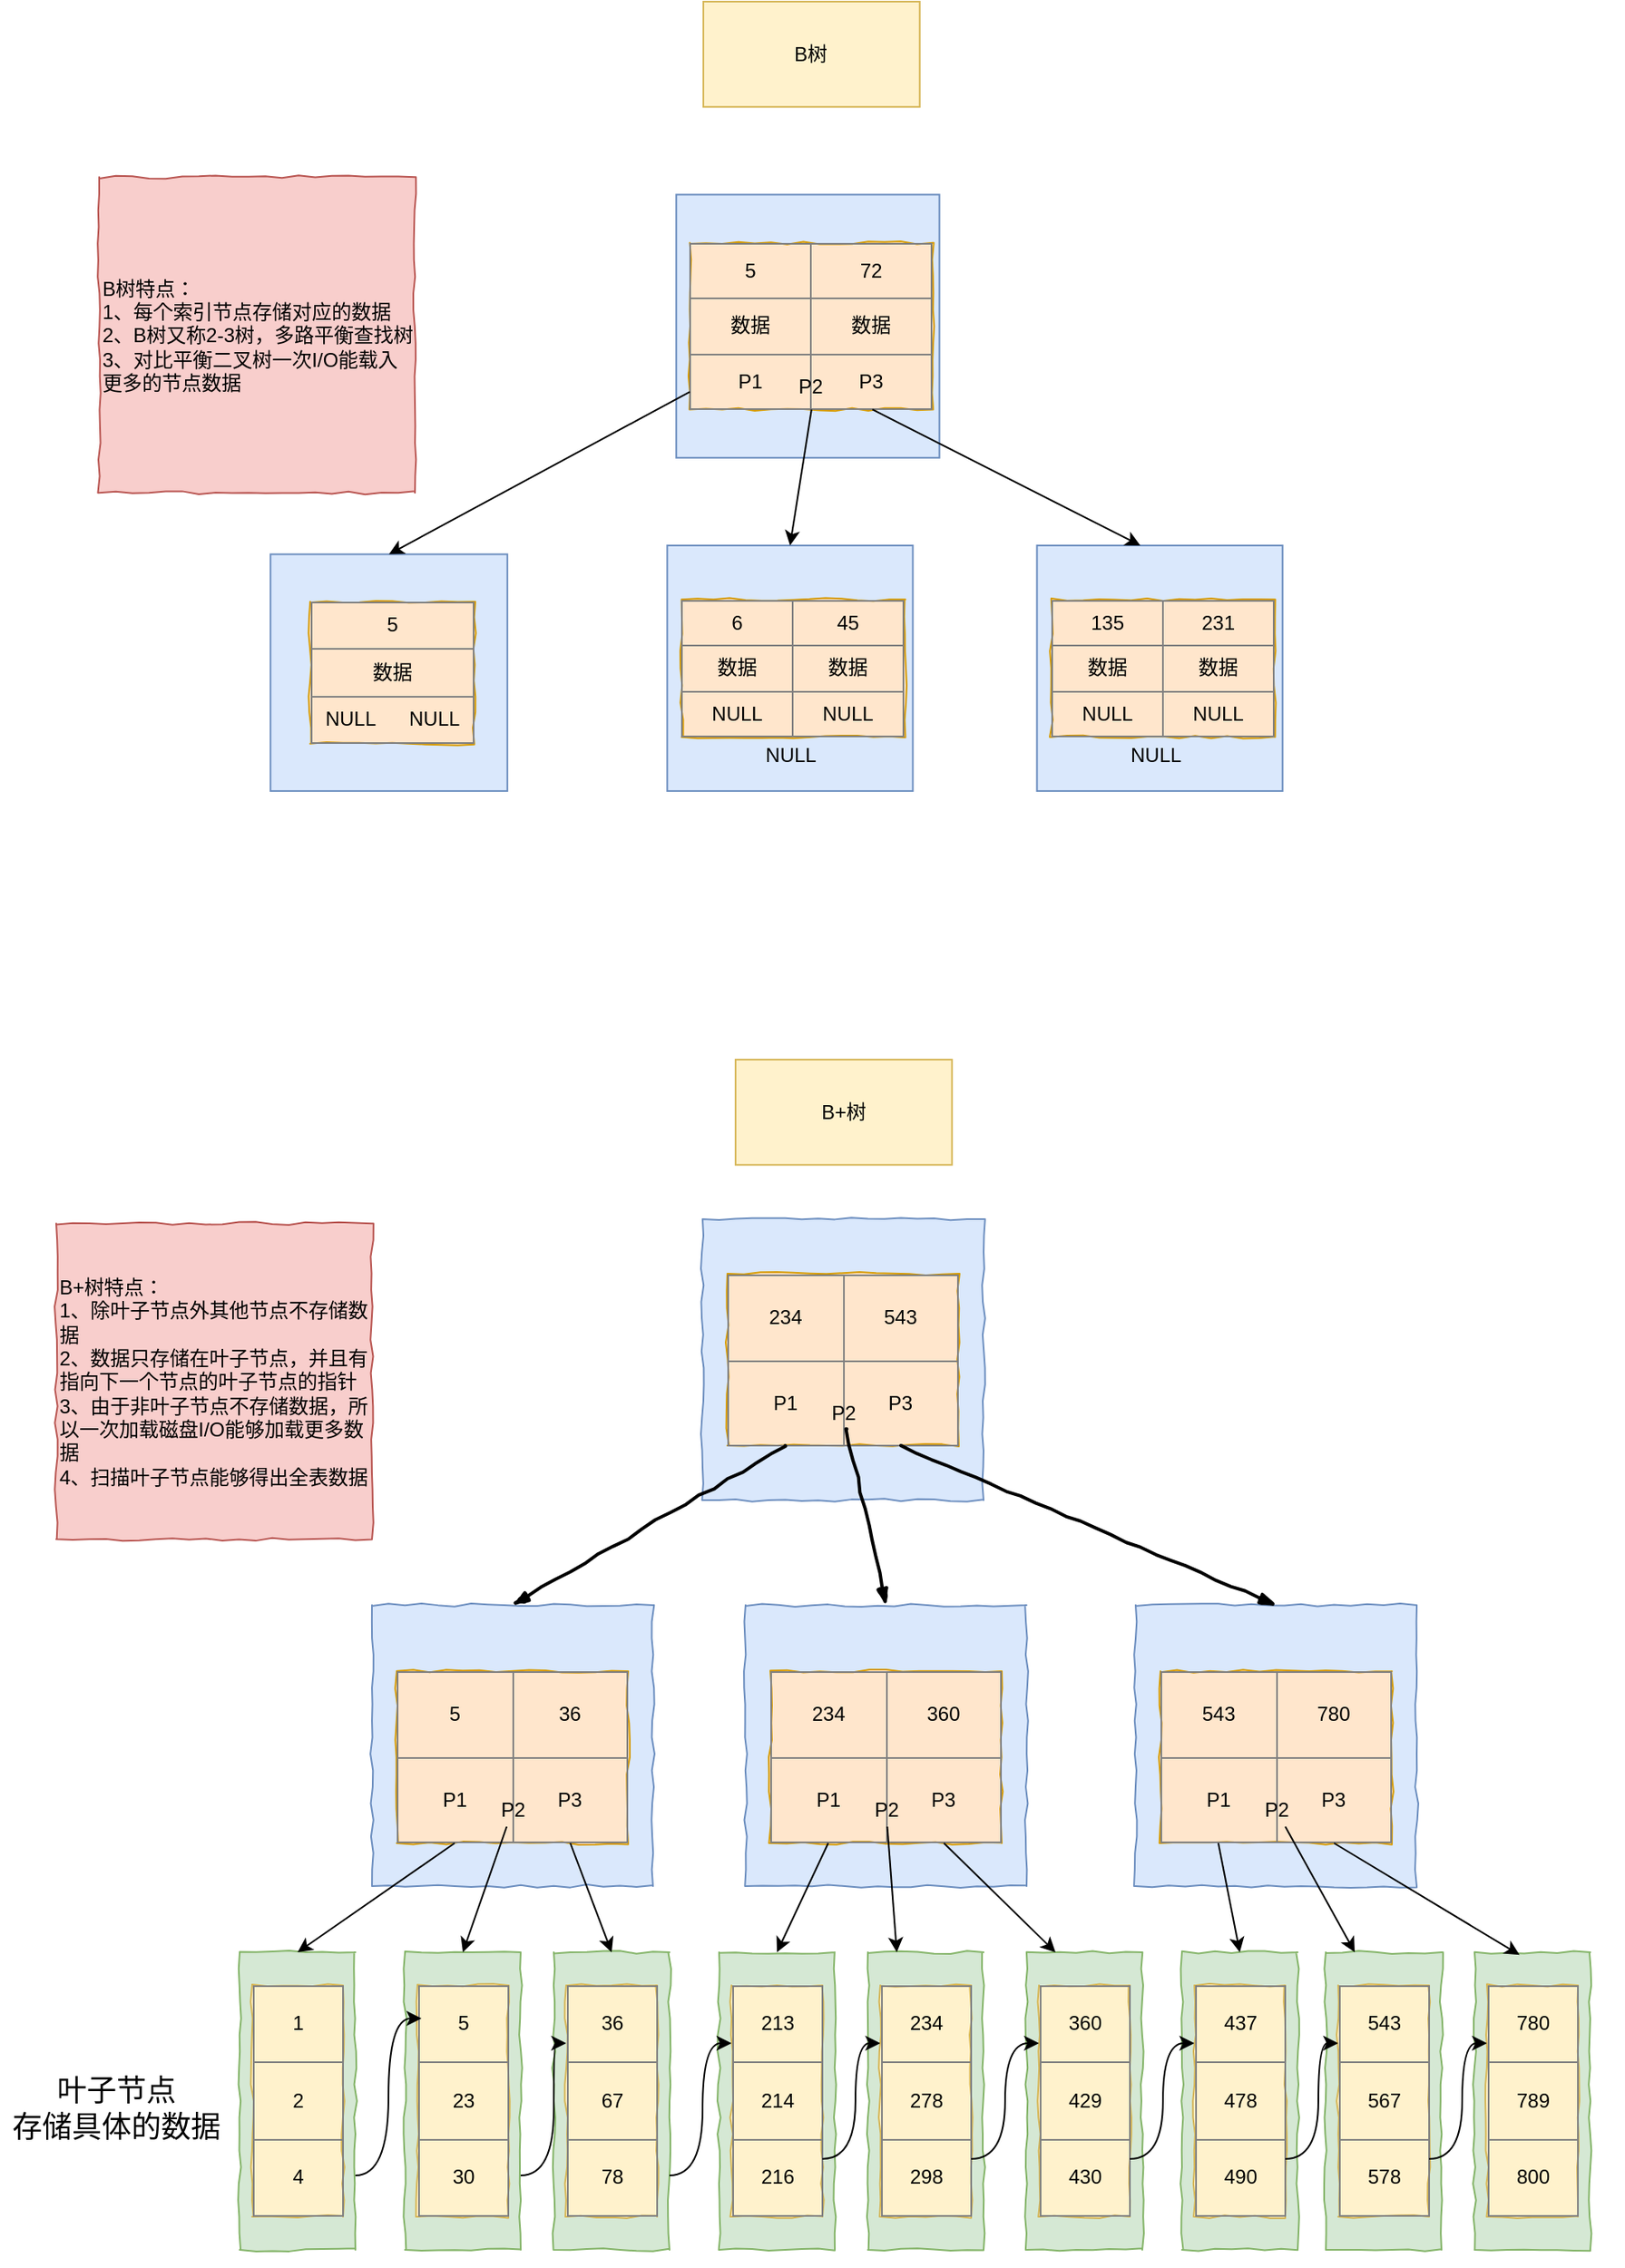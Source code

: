 <mxfile version="12.3.2" type="device" pages="1"><diagram id="wWaN0mXsIRtDIbFoFWHO" name="第 1 页"><mxGraphModel dx="2243" dy="1926" grid="1" gridSize="10" guides="1" tooltips="1" connect="1" arrows="1" fold="1" page="1" pageScale="1" pageWidth="1169" pageHeight="1654" math="0" shadow="0"><root><mxCell id="0"/><mxCell id="1" parent="0"/><mxCell id="Zz0EY7OXLewx5p2o5N40-89" value="" style="group" vertex="1" connectable="0" parent="1"><mxGeometry x="130" y="140" width="720" height="520" as="geometry"/></mxCell><mxCell id="Zz0EY7OXLewx5p2o5N40-66" value="" style="group" vertex="1" connectable="0" parent="Zz0EY7OXLewx5p2o5N40-89"><mxGeometry x="343.636" y="328.98" width="152.727" height="148.571" as="geometry"/></mxCell><mxCell id="Zz0EY7OXLewx5p2o5N40-67" value="" style="whiteSpace=wrap;html=1;aspect=fixed;fillColor=#dae8fc;strokeColor=#6c8ebf;" vertex="1" parent="Zz0EY7OXLewx5p2o5N40-66"><mxGeometry width="148.571" height="148.571" as="geometry"/></mxCell><mxCell id="Zz0EY7OXLewx5p2o5N40-68" value="&lt;table border=&quot;1&quot; width=&quot;100%&quot; style=&quot;width: 100% ; height: 100% ; border-collapse: collapse&quot;&gt;&lt;tbody&gt;&lt;tr&gt;&lt;td align=&quot;center&quot;&gt;6&lt;/td&gt;&lt;td align=&quot;center&quot;&gt;45&lt;/td&gt;&lt;/tr&gt;&lt;tr&gt;&lt;td align=&quot;center&quot;&gt;数据&lt;/td&gt;&lt;td align=&quot;center&quot;&gt;数据&lt;/td&gt;&lt;/tr&gt;&lt;tr&gt;&lt;td align=&quot;center&quot;&gt;NULL&lt;/td&gt;&lt;td align=&quot;center&quot;&gt;NULL&lt;/td&gt;&lt;/tr&gt;&lt;/tbody&gt;&lt;/table&gt;" style="text;html=1;strokeColor=#d79b00;fillColor=#ffe6cc;overflow=fill;comic=1;" vertex="1" parent="Zz0EY7OXLewx5p2o5N40-66"><mxGeometry x="8.655" y="32.686" width="135.418" height="83.2" as="geometry"/></mxCell><mxCell id="Zz0EY7OXLewx5p2o5N40-84" value="NULL" style="text;html=1;align=center;verticalAlign=middle;resizable=0;points=[];;autosize=1;" vertex="1" parent="Zz0EY7OXLewx5p2o5N40-66"><mxGeometry x="49.091" y="116.735" width="50" height="20" as="geometry"/></mxCell><mxCell id="Zz0EY7OXLewx5p2o5N40-3" value="B树" style="rounded=0;whiteSpace=wrap;html=1;fillColor=#fff2cc;strokeColor=#d6b656;" vertex="1" parent="Zz0EY7OXLewx5p2o5N40-89"><mxGeometry x="365.455" width="130.909" height="63.673" as="geometry"/></mxCell><mxCell id="Zz0EY7OXLewx5p2o5N40-62" value="" style="group" vertex="1" connectable="0" parent="Zz0EY7OXLewx5p2o5N40-89"><mxGeometry x="349.091" y="116.735" width="163.636" height="159.184" as="geometry"/></mxCell><mxCell id="Zz0EY7OXLewx5p2o5N40-56" value="" style="whiteSpace=wrap;html=1;aspect=fixed;fillColor=#dae8fc;strokeColor=#6c8ebf;" vertex="1" parent="Zz0EY7OXLewx5p2o5N40-62"><mxGeometry width="159.184" height="159.184" as="geometry"/></mxCell><mxCell id="Zz0EY7OXLewx5p2o5N40-61" value="&lt;table border=&quot;1&quot; width=&quot;100%&quot; style=&quot;width: 100% ; height: 100% ; border-collapse: collapse&quot;&gt;&lt;tbody&gt;&lt;tr&gt;&lt;td align=&quot;center&quot;&gt;5&lt;/td&gt;&lt;td align=&quot;center&quot;&gt;72&lt;/td&gt;&lt;/tr&gt;&lt;tr&gt;&lt;td align=&quot;center&quot;&gt;数据&lt;/td&gt;&lt;td align=&quot;center&quot;&gt;数据&lt;/td&gt;&lt;/tr&gt;&lt;tr&gt;&lt;td align=&quot;center&quot;&gt;P1&lt;/td&gt;&lt;td align=&quot;center&quot;&gt;P3&lt;/td&gt;&lt;/tr&gt;&lt;/tbody&gt;&lt;/table&gt;" style="text;html=1;strokeColor=#d79b00;fillColor=#ffe6cc;overflow=fill;comic=1;" vertex="1" parent="Zz0EY7OXLewx5p2o5N40-62"><mxGeometry x="8.182" y="29.184" width="147.273" height="100.816" as="geometry"/></mxCell><mxCell id="Zz0EY7OXLewx5p2o5N40-73" value="" style="group" vertex="1" connectable="0" parent="Zz0EY7OXLewx5p2o5N40-89"><mxGeometry x="87.273" y="328.98" width="196.364" height="191.02" as="geometry"/></mxCell><mxCell id="Zz0EY7OXLewx5p2o5N40-63" value="" style="group" vertex="1" connectable="0" parent="Zz0EY7OXLewx5p2o5N40-73"><mxGeometry width="196.364" height="191.02" as="geometry"/></mxCell><mxCell id="Zz0EY7OXLewx5p2o5N40-64" value="" style="whiteSpace=wrap;html=1;aspect=fixed;fillColor=#dae8fc;strokeColor=#6c8ebf;" vertex="1" parent="Zz0EY7OXLewx5p2o5N40-63"><mxGeometry x="16.364" y="5.306" width="143.265" height="143.265" as="geometry"/></mxCell><mxCell id="Zz0EY7OXLewx5p2o5N40-72" value="&lt;table border=&quot;1&quot; width=&quot;100%&quot; style=&quot;width: 100% ; height: 100% ; border-collapse: collapse&quot;&gt;&lt;tbody&gt;&lt;tr&gt;&lt;td align=&quot;center&quot;&gt;5&lt;/td&gt;&lt;/tr&gt;&lt;tr&gt;&lt;td align=&quot;center&quot;&gt;数据&lt;/td&gt;&lt;/tr&gt;&lt;tr&gt;&lt;td align=&quot;center&quot;&gt;NULL&amp;nbsp; &amp;nbsp; &amp;nbsp; NULL&lt;/td&gt;&lt;/tr&gt;&lt;/tbody&gt;&lt;/table&gt;" style="text;html=1;strokeColor=#d79b00;fillColor=#ffe6cc;overflow=fill;comic=1;" vertex="1" parent="Zz0EY7OXLewx5p2o5N40-63"><mxGeometry x="40.364" y="33.959" width="99.273" height="85.959" as="geometry"/></mxCell><mxCell id="Zz0EY7OXLewx5p2o5N40-76" value="" style="endArrow=classic;html=1;entryX=0.5;entryY=0;entryDx=0;entryDy=0;" edge="1" parent="Zz0EY7OXLewx5p2o5N40-89" source="Zz0EY7OXLewx5p2o5N40-61" target="Zz0EY7OXLewx5p2o5N40-64"><mxGeometry width="50" height="50" relative="1" as="geometry"><mxPoint x="365.455" y="424.49" as="sourcePoint"/><mxPoint x="420.0" y="371.429" as="targetPoint"/></mxGeometry></mxCell><mxCell id="Zz0EY7OXLewx5p2o5N40-79" value="" style="endArrow=classic;html=1;entryX=0.5;entryY=0;entryDx=0;entryDy=0;exitX=0.5;exitY=1;exitDx=0;exitDy=0;" edge="1" parent="Zz0EY7OXLewx5p2o5N40-89" source="Zz0EY7OXLewx5p2o5N40-61" target="Zz0EY7OXLewx5p2o5N40-67"><mxGeometry width="50" height="50" relative="1" as="geometry"><mxPoint x="87.273" y="827.755" as="sourcePoint"/><mxPoint x="141.818" y="774.694" as="targetPoint"/></mxGeometry></mxCell><mxCell id="Zz0EY7OXLewx5p2o5N40-80" value="" style="group" vertex="1" connectable="0" parent="Zz0EY7OXLewx5p2o5N40-89"><mxGeometry x="567.273" y="328.98" width="152.727" height="148.571" as="geometry"/></mxCell><mxCell id="Zz0EY7OXLewx5p2o5N40-81" value="" style="whiteSpace=wrap;html=1;aspect=fixed;fillColor=#dae8fc;strokeColor=#6c8ebf;" vertex="1" parent="Zz0EY7OXLewx5p2o5N40-80"><mxGeometry width="148.571" height="148.571" as="geometry"/></mxCell><mxCell id="Zz0EY7OXLewx5p2o5N40-82" value="&lt;table border=&quot;1&quot; width=&quot;100%&quot; style=&quot;width: 100% ; height: 100% ; border-collapse: collapse&quot;&gt;&lt;tbody&gt;&lt;tr&gt;&lt;td align=&quot;center&quot;&gt;135&lt;/td&gt;&lt;td align=&quot;center&quot;&gt;231&lt;/td&gt;&lt;/tr&gt;&lt;tr&gt;&lt;td align=&quot;center&quot;&gt;数据&lt;/td&gt;&lt;td align=&quot;center&quot;&gt;数据&lt;/td&gt;&lt;/tr&gt;&lt;tr&gt;&lt;td align=&quot;center&quot;&gt;NULL&lt;/td&gt;&lt;td align=&quot;center&quot;&gt;NULL&lt;/td&gt;&lt;/tr&gt;&lt;/tbody&gt;&lt;/table&gt;" style="text;html=1;strokeColor=#d79b00;fillColor=#ffe6cc;overflow=fill;comic=1;" vertex="1" parent="Zz0EY7OXLewx5p2o5N40-80"><mxGeometry x="8.655" y="32.686" width="135.418" height="83.2" as="geometry"/></mxCell><mxCell id="Zz0EY7OXLewx5p2o5N40-85" value="NULL" style="text;html=1;" vertex="1" parent="Zz0EY7OXLewx5p2o5N40-80"><mxGeometry x="54.545" y="113.02" width="65.455" height="31.837" as="geometry"/></mxCell><mxCell id="Zz0EY7OXLewx5p2o5N40-83" style="edgeStyle=none;rounded=0;orthogonalLoop=1;jettySize=auto;html=1;entryX=0.421;entryY=0;entryDx=0;entryDy=0;entryPerimeter=0;exitX=0.75;exitY=1;exitDx=0;exitDy=0;" edge="1" parent="Zz0EY7OXLewx5p2o5N40-89" source="Zz0EY7OXLewx5p2o5N40-61" target="Zz0EY7OXLewx5p2o5N40-81"><mxGeometry relative="1" as="geometry"><mxPoint x="480.0" y="244.082" as="sourcePoint"/></mxGeometry></mxCell><mxCell id="Zz0EY7OXLewx5p2o5N40-86" value="B树特点：&lt;br&gt;1、每个索引节点存储对应的数据&lt;br&gt;2、B树又称2-3树，多路平衡查找树&lt;br&gt;3、对比平衡二叉树一次I/O能载入更多的节点数据" style="whiteSpace=wrap;html=1;aspect=fixed;comic=1;fillColor=#f8cecc;strokeColor=#b85450;align=left;" vertex="1" parent="Zz0EY7OXLewx5p2o5N40-89"><mxGeometry y="106.122" width="191.02" height="191.02" as="geometry"/></mxCell><mxCell id="Zz0EY7OXLewx5p2o5N40-87" value="P2" style="text;html=1;align=center;verticalAlign=middle;resizable=0;points=[];;autosize=1;direction=north;" vertex="1" parent="Zz0EY7OXLewx5p2o5N40-89"><mxGeometry x="414.545" y="222.857" width="30" height="20" as="geometry"/></mxCell><mxCell id="Zz0EY7OXLewx5p2o5N40-182" value="" style="group" vertex="1" connectable="0" parent="1"><mxGeometry x="70" y="780" width="982" height="730" as="geometry"/></mxCell><mxCell id="Zz0EY7OXLewx5p2o5N40-71" value="&lt;table&gt;&lt;tbody&gt;&lt;tr&gt;&lt;td&gt;&lt;br&gt;&lt;/td&gt;&lt;td&gt;&lt;br&gt;&lt;/td&gt;&lt;td&gt;&lt;br&gt;&lt;/td&gt;&lt;td&gt;&lt;br&gt;&lt;/td&gt;&lt;/tr&gt;&lt;tr&gt;&lt;td&gt;&lt;br&gt;&lt;/td&gt;&lt;td&gt;&lt;br&gt;&lt;/td&gt;&lt;td&gt;&lt;br&gt;&lt;/td&gt;&lt;td&gt;&lt;br&gt;&lt;/td&gt;&lt;/tr&gt;&lt;tr&gt;&lt;td&gt;&lt;br&gt;&lt;/td&gt;&lt;td&gt;&lt;br&gt;&lt;/td&gt;&lt;td&gt;&lt;br&gt;&lt;/td&gt;&lt;td&gt;&lt;br&gt;&lt;/td&gt;&lt;/tr&gt;&lt;tr&gt;&lt;td&gt;&lt;br&gt;&lt;/td&gt;&lt;td&gt;&lt;br&gt;&lt;/td&gt;&lt;td&gt;&lt;br&gt;&lt;/td&gt;&lt;td&gt;&lt;br&gt;&lt;/td&gt;&lt;/tr&gt;&lt;tr&gt;&lt;td&gt;&lt;br&gt;&lt;/td&gt;&lt;td&gt;&lt;br&gt;&lt;/td&gt;&lt;td&gt;&lt;br&gt;&lt;/td&gt;&lt;td&gt;&lt;br&gt;&lt;/td&gt;&lt;/tr&gt;&lt;/tbody&gt;&lt;/table&gt;" style="text;html=1;align=center;verticalAlign=middle;resizable=0;points=[];;autosize=1;" vertex="1" parent="Zz0EY7OXLewx5p2o5N40-182"><mxGeometry x="742" y="234" width="30" height="100" as="geometry"/></mxCell><mxCell id="Zz0EY7OXLewx5p2o5N40-90" value="B+树" style="rounded=0;whiteSpace=wrap;html=1;fillColor=#fff2cc;strokeColor=#d6b656;" vertex="1" parent="Zz0EY7OXLewx5p2o5N40-182"><mxGeometry x="444.955" width="130.909" height="63.673" as="geometry"/></mxCell><mxCell id="Zz0EY7OXLewx5p2o5N40-99" value="" style="group" vertex="1" connectable="0" parent="Zz0EY7OXLewx5p2o5N40-182"><mxGeometry x="425" y="96.5" width="170" height="170" as="geometry"/></mxCell><mxCell id="Zz0EY7OXLewx5p2o5N40-91" value="" style="whiteSpace=wrap;html=1;aspect=fixed;comic=1;fillColor=#dae8fc;strokeColor=#6c8ebf;" vertex="1" parent="Zz0EY7OXLewx5p2o5N40-99"><mxGeometry width="170" height="170" as="geometry"/></mxCell><mxCell id="Zz0EY7OXLewx5p2o5N40-94" value="" style="group" vertex="1" connectable="0" parent="Zz0EY7OXLewx5p2o5N40-99"><mxGeometry x="15" y="33" width="140" height="104" as="geometry"/></mxCell><mxCell id="Zz0EY7OXLewx5p2o5N40-92" value="&lt;table border=&quot;1&quot; width=&quot;100%&quot; style=&quot;width: 100% ; height: 100% ; border-collapse: collapse&quot;&gt;&lt;tbody&gt;&lt;tr&gt;&lt;td align=&quot;center&quot;&gt;234&lt;/td&gt;&lt;td align=&quot;center&quot;&gt;543&lt;/td&gt;&lt;/tr&gt;&lt;tr&gt;&lt;td align=&quot;center&quot;&gt;P1&lt;/td&gt;&lt;td align=&quot;center&quot;&gt;P3&lt;/td&gt;&lt;/tr&gt;&lt;/tbody&gt;&lt;/table&gt;" style="text;html=1;strokeColor=#d79b00;fillColor=#ffe6cc;overflow=fill;comic=1;" vertex="1" parent="Zz0EY7OXLewx5p2o5N40-94"><mxGeometry width="140" height="104" as="geometry"/></mxCell><mxCell id="Zz0EY7OXLewx5p2o5N40-93" value="P2" style="text;html=1;align=center;verticalAlign=middle;resizable=0;points=[];;autosize=1;" vertex="1" parent="Zz0EY7OXLewx5p2o5N40-94"><mxGeometry x="55" y="74" width="30" height="20" as="geometry"/></mxCell><mxCell id="Zz0EY7OXLewx5p2o5N40-100" value="" style="group" vertex="1" connectable="0" parent="Zz0EY7OXLewx5p2o5N40-182"><mxGeometry x="225" y="330" width="170" height="170" as="geometry"/></mxCell><mxCell id="Zz0EY7OXLewx5p2o5N40-95" value="" style="whiteSpace=wrap;html=1;aspect=fixed;comic=1;fillColor=#dae8fc;strokeColor=#6c8ebf;" vertex="1" parent="Zz0EY7OXLewx5p2o5N40-100"><mxGeometry width="170" height="170" as="geometry"/></mxCell><mxCell id="Zz0EY7OXLewx5p2o5N40-96" value="" style="group" vertex="1" connectable="0" parent="Zz0EY7OXLewx5p2o5N40-100"><mxGeometry x="15" y="40" width="140" height="104" as="geometry"/></mxCell><mxCell id="Zz0EY7OXLewx5p2o5N40-97" value="&lt;table border=&quot;1&quot; width=&quot;100%&quot; style=&quot;width: 100% ; height: 100% ; border-collapse: collapse&quot;&gt;&lt;tbody&gt;&lt;tr&gt;&lt;td align=&quot;center&quot;&gt;5&lt;/td&gt;&lt;td align=&quot;center&quot;&gt;36&lt;/td&gt;&lt;/tr&gt;&lt;tr&gt;&lt;td align=&quot;center&quot;&gt;P1&lt;/td&gt;&lt;td align=&quot;center&quot;&gt;P3&lt;/td&gt;&lt;/tr&gt;&lt;/tbody&gt;&lt;/table&gt;" style="text;html=1;strokeColor=#d79b00;fillColor=#ffe6cc;overflow=fill;comic=1;" vertex="1" parent="Zz0EY7OXLewx5p2o5N40-96"><mxGeometry width="140" height="104" as="geometry"/></mxCell><mxCell id="Zz0EY7OXLewx5p2o5N40-98" value="P2" style="text;html=1;align=center;verticalAlign=middle;resizable=0;points=[];;autosize=1;" vertex="1" parent="Zz0EY7OXLewx5p2o5N40-96"><mxGeometry x="55" y="74" width="30" height="20" as="geometry"/></mxCell><mxCell id="Zz0EY7OXLewx5p2o5N40-101" value="" style="rounded=0;comic=1;strokeWidth=2;endArrow=blockThin;html=1;fontFamily=Comic Sans MS;fontStyle=1;exitX=0.25;exitY=1;exitDx=0;exitDy=0;entryX=0.5;entryY=0;entryDx=0;entryDy=0;" edge="1" parent="Zz0EY7OXLewx5p2o5N40-182" source="Zz0EY7OXLewx5p2o5N40-92" target="Zz0EY7OXLewx5p2o5N40-95"><mxGeometry width="50" height="50" relative="1" as="geometry"><mxPoint x="475" y="370" as="sourcePoint"/><mxPoint x="525" y="320" as="targetPoint"/></mxGeometry></mxCell><mxCell id="Zz0EY7OXLewx5p2o5N40-103" value="" style="group" vertex="1" connectable="0" parent="Zz0EY7OXLewx5p2o5N40-182"><mxGeometry x="451" y="330" width="170" height="170" as="geometry"/></mxCell><mxCell id="Zz0EY7OXLewx5p2o5N40-104" value="" style="whiteSpace=wrap;html=1;aspect=fixed;comic=1;fillColor=#dae8fc;strokeColor=#6c8ebf;" vertex="1" parent="Zz0EY7OXLewx5p2o5N40-103"><mxGeometry width="170" height="170" as="geometry"/></mxCell><mxCell id="Zz0EY7OXLewx5p2o5N40-105" value="" style="group" vertex="1" connectable="0" parent="Zz0EY7OXLewx5p2o5N40-103"><mxGeometry x="15" y="40" width="140" height="104" as="geometry"/></mxCell><mxCell id="Zz0EY7OXLewx5p2o5N40-106" value="&lt;table border=&quot;1&quot; width=&quot;100%&quot; style=&quot;width: 100% ; height: 100% ; border-collapse: collapse&quot;&gt;&lt;tbody&gt;&lt;tr&gt;&lt;td align=&quot;center&quot;&gt;234&lt;/td&gt;&lt;td align=&quot;center&quot;&gt;360&lt;/td&gt;&lt;/tr&gt;&lt;tr&gt;&lt;td align=&quot;center&quot;&gt;P1&lt;/td&gt;&lt;td align=&quot;center&quot;&gt;P3&lt;/td&gt;&lt;/tr&gt;&lt;/tbody&gt;&lt;/table&gt;" style="text;html=1;strokeColor=#d79b00;fillColor=#ffe6cc;overflow=fill;comic=1;" vertex="1" parent="Zz0EY7OXLewx5p2o5N40-105"><mxGeometry width="140" height="104" as="geometry"/></mxCell><mxCell id="Zz0EY7OXLewx5p2o5N40-107" value="P2" style="text;html=1;align=center;verticalAlign=middle;resizable=0;points=[];;autosize=1;" vertex="1" parent="Zz0EY7OXLewx5p2o5N40-105"><mxGeometry x="55" y="74" width="30" height="20" as="geometry"/></mxCell><mxCell id="Zz0EY7OXLewx5p2o5N40-108" value="" style="group" vertex="1" connectable="0" parent="Zz0EY7OXLewx5p2o5N40-182"><mxGeometry x="687" y="330" width="170" height="170" as="geometry"/></mxCell><mxCell id="Zz0EY7OXLewx5p2o5N40-109" value="" style="whiteSpace=wrap;html=1;aspect=fixed;comic=1;fillColor=#dae8fc;strokeColor=#6c8ebf;" vertex="1" parent="Zz0EY7OXLewx5p2o5N40-108"><mxGeometry width="170" height="170" as="geometry"/></mxCell><mxCell id="Zz0EY7OXLewx5p2o5N40-110" value="" style="group" vertex="1" connectable="0" parent="Zz0EY7OXLewx5p2o5N40-108"><mxGeometry x="15" y="40" width="140" height="104" as="geometry"/></mxCell><mxCell id="Zz0EY7OXLewx5p2o5N40-111" value="&lt;table border=&quot;1&quot; width=&quot;100%&quot; style=&quot;width: 100% ; height: 100% ; border-collapse: collapse&quot;&gt;&lt;tbody&gt;&lt;tr&gt;&lt;td align=&quot;center&quot;&gt;543&lt;/td&gt;&lt;td align=&quot;center&quot;&gt;780&lt;/td&gt;&lt;/tr&gt;&lt;tr&gt;&lt;td align=&quot;center&quot;&gt;P1&lt;/td&gt;&lt;td align=&quot;center&quot;&gt;P3&lt;/td&gt;&lt;/tr&gt;&lt;/tbody&gt;&lt;/table&gt;" style="text;html=1;strokeColor=#d79b00;fillColor=#ffe6cc;overflow=fill;comic=1;" vertex="1" parent="Zz0EY7OXLewx5p2o5N40-110"><mxGeometry width="140" height="104" as="geometry"/></mxCell><mxCell id="Zz0EY7OXLewx5p2o5N40-112" value="P2" style="text;html=1;align=center;verticalAlign=middle;resizable=0;points=[];;autosize=1;" vertex="1" parent="Zz0EY7OXLewx5p2o5N40-110"><mxGeometry x="55" y="74" width="30" height="20" as="geometry"/></mxCell><mxCell id="Zz0EY7OXLewx5p2o5N40-113" value="" style="rounded=0;comic=1;strokeWidth=2;endArrow=blockThin;html=1;fontFamily=Comic Sans MS;fontStyle=1;entryX=0.5;entryY=0;entryDx=0;entryDy=0;" edge="1" parent="Zz0EY7OXLewx5p2o5N40-182" source="Zz0EY7OXLewx5p2o5N40-93" target="Zz0EY7OXLewx5p2o5N40-104"><mxGeometry width="50" height="50" relative="1" as="geometry"><mxPoint x="85" y="570" as="sourcePoint"/><mxPoint x="135" y="520" as="targetPoint"/></mxGeometry></mxCell><mxCell id="Zz0EY7OXLewx5p2o5N40-114" value="" style="rounded=0;comic=1;strokeWidth=2;endArrow=blockThin;html=1;fontFamily=Comic Sans MS;fontStyle=1;entryX=0.5;entryY=0;entryDx=0;entryDy=0;exitX=0.75;exitY=1;exitDx=0;exitDy=0;" edge="1" parent="Zz0EY7OXLewx5p2o5N40-182" source="Zz0EY7OXLewx5p2o5N40-92" target="Zz0EY7OXLewx5p2o5N40-109"><mxGeometry width="50" height="50" relative="1" as="geometry"><mxPoint x="85" y="650" as="sourcePoint"/><mxPoint x="135" y="600" as="targetPoint"/></mxGeometry></mxCell><mxCell id="Zz0EY7OXLewx5p2o5N40-118" value="" style="group" vertex="1" connectable="0" parent="Zz0EY7OXLewx5p2o5N40-182"><mxGeometry x="145" y="540" width="90" height="190" as="geometry"/></mxCell><mxCell id="Zz0EY7OXLewx5p2o5N40-115" value="" style="rounded=0;whiteSpace=wrap;html=1;comic=1;direction=south;fillColor=#d5e8d4;strokeColor=#82b366;" vertex="1" parent="Zz0EY7OXLewx5p2o5N40-118"><mxGeometry width="70" height="180" as="geometry"/></mxCell><mxCell id="Zz0EY7OXLewx5p2o5N40-117" value="&lt;table border=&quot;1&quot; width=&quot;100%&quot; style=&quot;width: 100% ; height: 100% ; border-collapse: collapse&quot;&gt;&lt;tbody&gt;&lt;tr&gt;&lt;td align=&quot;center&quot;&gt;1&lt;/td&gt;&lt;/tr&gt;&lt;tr&gt;&lt;td align=&quot;center&quot;&gt;2&lt;/td&gt;&lt;/tr&gt;&lt;tr&gt;&lt;td align=&quot;center&quot;&gt;4&lt;/td&gt;&lt;/tr&gt;&lt;/tbody&gt;&lt;/table&gt;" style="text;html=1;strokeColor=#d6b656;fillColor=#fff2cc;overflow=fill;comic=1;" vertex="1" parent="Zz0EY7OXLewx5p2o5N40-118"><mxGeometry x="7.5" y="20" width="55" height="140" as="geometry"/></mxCell><mxCell id="Zz0EY7OXLewx5p2o5N40-133" value="" style="group" vertex="1" connectable="0" parent="Zz0EY7OXLewx5p2o5N40-182"><mxGeometry x="245" y="540" width="90" height="190" as="geometry"/></mxCell><mxCell id="Zz0EY7OXLewx5p2o5N40-134" value="" style="rounded=0;whiteSpace=wrap;html=1;comic=1;direction=south;fillColor=#d5e8d4;strokeColor=#82b366;" vertex="1" parent="Zz0EY7OXLewx5p2o5N40-133"><mxGeometry width="70" height="180" as="geometry"/></mxCell><mxCell id="Zz0EY7OXLewx5p2o5N40-135" value="&lt;table border=&quot;1&quot; width=&quot;100%&quot; style=&quot;width: 100% ; height: 100% ; border-collapse: collapse&quot;&gt;&lt;tbody&gt;&lt;tr&gt;&lt;td align=&quot;center&quot;&gt;5&lt;/td&gt;&lt;/tr&gt;&lt;tr&gt;&lt;td align=&quot;center&quot;&gt;23&lt;/td&gt;&lt;/tr&gt;&lt;tr&gt;&lt;td align=&quot;center&quot;&gt;30&lt;/td&gt;&lt;/tr&gt;&lt;/tbody&gt;&lt;/table&gt;" style="text;html=1;strokeColor=#d6b656;fillColor=#fff2cc;overflow=fill;comic=1;" vertex="1" parent="Zz0EY7OXLewx5p2o5N40-133"><mxGeometry x="7.5" y="20" width="55" height="140" as="geometry"/></mxCell><mxCell id="Zz0EY7OXLewx5p2o5N40-136" value="" style="group" vertex="1" connectable="0" parent="Zz0EY7OXLewx5p2o5N40-182"><mxGeometry x="335" y="540" width="90" height="190" as="geometry"/></mxCell><mxCell id="Zz0EY7OXLewx5p2o5N40-137" value="" style="rounded=0;whiteSpace=wrap;html=1;comic=1;direction=south;fillColor=#d5e8d4;strokeColor=#82b366;" vertex="1" parent="Zz0EY7OXLewx5p2o5N40-136"><mxGeometry width="70" height="180" as="geometry"/></mxCell><mxCell id="Zz0EY7OXLewx5p2o5N40-138" value="&lt;table border=&quot;1&quot; width=&quot;100%&quot; style=&quot;width: 100% ; height: 100% ; border-collapse: collapse&quot;&gt;&lt;tbody&gt;&lt;tr&gt;&lt;td align=&quot;center&quot;&gt;36&lt;/td&gt;&lt;/tr&gt;&lt;tr&gt;&lt;td align=&quot;center&quot;&gt;67&lt;/td&gt;&lt;/tr&gt;&lt;tr&gt;&lt;td align=&quot;center&quot;&gt;78&lt;/td&gt;&lt;/tr&gt;&lt;/tbody&gt;&lt;/table&gt;" style="text;html=1;strokeColor=#d6b656;fillColor=#fff2cc;overflow=fill;comic=1;" vertex="1" parent="Zz0EY7OXLewx5p2o5N40-136"><mxGeometry x="7.5" y="20" width="55" height="140" as="geometry"/></mxCell><mxCell id="Zz0EY7OXLewx5p2o5N40-139" value="" style="group" vertex="1" connectable="0" parent="Zz0EY7OXLewx5p2o5N40-182"><mxGeometry x="435" y="540" width="90" height="190" as="geometry"/></mxCell><mxCell id="Zz0EY7OXLewx5p2o5N40-140" value="" style="rounded=0;whiteSpace=wrap;html=1;comic=1;direction=south;fillColor=#d5e8d4;strokeColor=#82b366;" vertex="1" parent="Zz0EY7OXLewx5p2o5N40-139"><mxGeometry width="70" height="180" as="geometry"/></mxCell><mxCell id="Zz0EY7OXLewx5p2o5N40-141" value="&lt;table border=&quot;1&quot; width=&quot;100%&quot; style=&quot;width: 100% ; height: 100% ; border-collapse: collapse&quot;&gt;&lt;tbody&gt;&lt;tr&gt;&lt;td align=&quot;center&quot;&gt;213&lt;/td&gt;&lt;/tr&gt;&lt;tr&gt;&lt;td align=&quot;center&quot;&gt;214&lt;/td&gt;&lt;/tr&gt;&lt;tr&gt;&lt;td align=&quot;center&quot;&gt;216&lt;/td&gt;&lt;/tr&gt;&lt;/tbody&gt;&lt;/table&gt;" style="text;html=1;strokeColor=#d6b656;fillColor=#fff2cc;overflow=fill;comic=1;" vertex="1" parent="Zz0EY7OXLewx5p2o5N40-139"><mxGeometry x="7.5" y="20" width="55" height="140" as="geometry"/></mxCell><mxCell id="Zz0EY7OXLewx5p2o5N40-142" value="" style="group" vertex="1" connectable="0" parent="Zz0EY7OXLewx5p2o5N40-182"><mxGeometry x="525" y="540" width="90" height="190" as="geometry"/></mxCell><mxCell id="Zz0EY7OXLewx5p2o5N40-143" value="" style="rounded=0;whiteSpace=wrap;html=1;comic=1;direction=south;fillColor=#d5e8d4;strokeColor=#82b366;" vertex="1" parent="Zz0EY7OXLewx5p2o5N40-142"><mxGeometry width="70" height="180" as="geometry"/></mxCell><mxCell id="Zz0EY7OXLewx5p2o5N40-144" value="&lt;table border=&quot;1&quot; width=&quot;100%&quot; style=&quot;width: 100% ; height: 100% ; border-collapse: collapse&quot;&gt;&lt;tbody&gt;&lt;tr&gt;&lt;td align=&quot;center&quot;&gt;234&lt;/td&gt;&lt;/tr&gt;&lt;tr&gt;&lt;td align=&quot;center&quot;&gt;278&lt;/td&gt;&lt;/tr&gt;&lt;tr&gt;&lt;td align=&quot;center&quot;&gt;298&lt;/td&gt;&lt;/tr&gt;&lt;/tbody&gt;&lt;/table&gt;" style="text;html=1;strokeColor=#d6b656;fillColor=#fff2cc;overflow=fill;comic=1;" vertex="1" parent="Zz0EY7OXLewx5p2o5N40-142"><mxGeometry x="7.5" y="20" width="55" height="140" as="geometry"/></mxCell><mxCell id="Zz0EY7OXLewx5p2o5N40-145" value="" style="group" vertex="1" connectable="0" parent="Zz0EY7OXLewx5p2o5N40-182"><mxGeometry x="621" y="540" width="90" height="190" as="geometry"/></mxCell><mxCell id="Zz0EY7OXLewx5p2o5N40-146" value="" style="rounded=0;whiteSpace=wrap;html=1;comic=1;direction=south;fillColor=#d5e8d4;strokeColor=#82b366;" vertex="1" parent="Zz0EY7OXLewx5p2o5N40-145"><mxGeometry width="70" height="180" as="geometry"/></mxCell><mxCell id="Zz0EY7OXLewx5p2o5N40-147" value="&lt;table border=&quot;1&quot; width=&quot;100%&quot; style=&quot;width: 100% ; height: 100% ; border-collapse: collapse&quot;&gt;&lt;tbody&gt;&lt;tr&gt;&lt;td align=&quot;center&quot;&gt;360&lt;/td&gt;&lt;/tr&gt;&lt;tr&gt;&lt;td align=&quot;center&quot;&gt;429&lt;/td&gt;&lt;/tr&gt;&lt;tr&gt;&lt;td align=&quot;center&quot;&gt;430&lt;/td&gt;&lt;/tr&gt;&lt;/tbody&gt;&lt;/table&gt;" style="text;html=1;strokeColor=#d6b656;fillColor=#fff2cc;overflow=fill;comic=1;" vertex="1" parent="Zz0EY7OXLewx5p2o5N40-145"><mxGeometry x="7.5" y="20" width="55" height="140" as="geometry"/></mxCell><mxCell id="Zz0EY7OXLewx5p2o5N40-152" value="" style="group" vertex="1" connectable="0" parent="Zz0EY7OXLewx5p2o5N40-182"><mxGeometry x="715" y="540" width="90" height="190" as="geometry"/></mxCell><mxCell id="Zz0EY7OXLewx5p2o5N40-153" value="" style="rounded=0;whiteSpace=wrap;html=1;comic=1;direction=south;fillColor=#d5e8d4;strokeColor=#82b366;" vertex="1" parent="Zz0EY7OXLewx5p2o5N40-152"><mxGeometry width="70" height="180" as="geometry"/></mxCell><mxCell id="Zz0EY7OXLewx5p2o5N40-154" value="&lt;table border=&quot;1&quot; width=&quot;100%&quot; style=&quot;width: 100% ; height: 100% ; border-collapse: collapse&quot;&gt;&lt;tbody&gt;&lt;tr&gt;&lt;td align=&quot;center&quot;&gt;437&lt;/td&gt;&lt;/tr&gt;&lt;tr&gt;&lt;td align=&quot;center&quot;&gt;478&lt;/td&gt;&lt;/tr&gt;&lt;tr&gt;&lt;td align=&quot;center&quot;&gt;490&lt;/td&gt;&lt;/tr&gt;&lt;/tbody&gt;&lt;/table&gt;" style="text;html=1;strokeColor=#d6b656;fillColor=#fff2cc;overflow=fill;comic=1;" vertex="1" parent="Zz0EY7OXLewx5p2o5N40-152"><mxGeometry x="7.5" y="20" width="55" height="140" as="geometry"/></mxCell><mxCell id="Zz0EY7OXLewx5p2o5N40-155" value="" style="group" vertex="1" connectable="0" parent="Zz0EY7OXLewx5p2o5N40-182"><mxGeometry x="802" y="540" width="90" height="190" as="geometry"/></mxCell><mxCell id="Zz0EY7OXLewx5p2o5N40-156" value="" style="rounded=0;whiteSpace=wrap;html=1;comic=1;direction=south;fillColor=#d5e8d4;strokeColor=#82b366;" vertex="1" parent="Zz0EY7OXLewx5p2o5N40-155"><mxGeometry width="70" height="180" as="geometry"/></mxCell><mxCell id="Zz0EY7OXLewx5p2o5N40-157" value="&lt;table border=&quot;1&quot; width=&quot;100%&quot; style=&quot;width: 100% ; height: 100% ; border-collapse: collapse&quot;&gt;&lt;tbody&gt;&lt;tr&gt;&lt;td align=&quot;center&quot;&gt;543&lt;/td&gt;&lt;/tr&gt;&lt;tr&gt;&lt;td align=&quot;center&quot;&gt;567&lt;/td&gt;&lt;/tr&gt;&lt;tr&gt;&lt;td align=&quot;center&quot;&gt;578&lt;/td&gt;&lt;/tr&gt;&lt;/tbody&gt;&lt;/table&gt;" style="text;html=1;strokeColor=#d6b656;fillColor=#fff2cc;overflow=fill;comic=1;" vertex="1" parent="Zz0EY7OXLewx5p2o5N40-155"><mxGeometry x="7.5" y="20" width="55" height="140" as="geometry"/></mxCell><mxCell id="Zz0EY7OXLewx5p2o5N40-158" value="" style="group" vertex="1" connectable="0" parent="Zz0EY7OXLewx5p2o5N40-182"><mxGeometry x="892" y="540" width="90" height="190" as="geometry"/></mxCell><mxCell id="Zz0EY7OXLewx5p2o5N40-159" value="" style="rounded=0;whiteSpace=wrap;html=1;comic=1;direction=south;fillColor=#d5e8d4;strokeColor=#82b366;" vertex="1" parent="Zz0EY7OXLewx5p2o5N40-158"><mxGeometry width="70" height="180" as="geometry"/></mxCell><mxCell id="Zz0EY7OXLewx5p2o5N40-160" value="&lt;table border=&quot;1&quot; width=&quot;100%&quot; style=&quot;width: 100% ; height: 100% ; border-collapse: collapse&quot;&gt;&lt;tbody&gt;&lt;tr&gt;&lt;td align=&quot;center&quot;&gt;780&lt;/td&gt;&lt;/tr&gt;&lt;tr&gt;&lt;td align=&quot;center&quot;&gt;789&lt;/td&gt;&lt;/tr&gt;&lt;tr&gt;&lt;td align=&quot;center&quot;&gt;800&lt;/td&gt;&lt;/tr&gt;&lt;/tbody&gt;&lt;/table&gt;" style="text;html=1;strokeColor=#d6b656;fillColor=#fff2cc;overflow=fill;comic=1;" vertex="1" parent="Zz0EY7OXLewx5p2o5N40-158"><mxGeometry x="7.5" y="20" width="55" height="140" as="geometry"/></mxCell><mxCell id="Zz0EY7OXLewx5p2o5N40-161" style="edgeStyle=none;rounded=0;orthogonalLoop=1;jettySize=auto;html=1;exitX=0.25;exitY=1;exitDx=0;exitDy=0;entryX=0;entryY=0.5;entryDx=0;entryDy=0;" edge="1" parent="Zz0EY7OXLewx5p2o5N40-182" source="Zz0EY7OXLewx5p2o5N40-97" target="Zz0EY7OXLewx5p2o5N40-115"><mxGeometry relative="1" as="geometry"/></mxCell><mxCell id="Zz0EY7OXLewx5p2o5N40-162" style="edgeStyle=none;rounded=0;orthogonalLoop=1;jettySize=auto;html=1;entryX=0;entryY=0.5;entryDx=0;entryDy=0;" edge="1" parent="Zz0EY7OXLewx5p2o5N40-182" source="Zz0EY7OXLewx5p2o5N40-98" target="Zz0EY7OXLewx5p2o5N40-134"><mxGeometry relative="1" as="geometry"/></mxCell><mxCell id="Zz0EY7OXLewx5p2o5N40-163" style="edgeStyle=none;rounded=0;orthogonalLoop=1;jettySize=auto;html=1;exitX=0.75;exitY=1;exitDx=0;exitDy=0;entryX=0;entryY=0.5;entryDx=0;entryDy=0;" edge="1" parent="Zz0EY7OXLewx5p2o5N40-182" source="Zz0EY7OXLewx5p2o5N40-97" target="Zz0EY7OXLewx5p2o5N40-137"><mxGeometry relative="1" as="geometry"/></mxCell><mxCell id="Zz0EY7OXLewx5p2o5N40-164" style="edgeStyle=none;rounded=0;orthogonalLoop=1;jettySize=auto;html=1;exitX=0.25;exitY=1;exitDx=0;exitDy=0;entryX=0;entryY=0.5;entryDx=0;entryDy=0;" edge="1" parent="Zz0EY7OXLewx5p2o5N40-182" source="Zz0EY7OXLewx5p2o5N40-106" target="Zz0EY7OXLewx5p2o5N40-140"><mxGeometry relative="1" as="geometry"/></mxCell><mxCell id="Zz0EY7OXLewx5p2o5N40-165" style="edgeStyle=none;rounded=0;orthogonalLoop=1;jettySize=auto;html=1;entryX=0;entryY=0.75;entryDx=0;entryDy=0;" edge="1" parent="Zz0EY7OXLewx5p2o5N40-182" source="Zz0EY7OXLewx5p2o5N40-107" target="Zz0EY7OXLewx5p2o5N40-143"><mxGeometry relative="1" as="geometry"/></mxCell><mxCell id="Zz0EY7OXLewx5p2o5N40-166" style="edgeStyle=none;rounded=0;orthogonalLoop=1;jettySize=auto;html=1;exitX=0.75;exitY=1;exitDx=0;exitDy=0;entryX=0;entryY=0.75;entryDx=0;entryDy=0;" edge="1" parent="Zz0EY7OXLewx5p2o5N40-182" source="Zz0EY7OXLewx5p2o5N40-106" target="Zz0EY7OXLewx5p2o5N40-146"><mxGeometry relative="1" as="geometry"/></mxCell><mxCell id="Zz0EY7OXLewx5p2o5N40-167" style="edgeStyle=none;rounded=0;orthogonalLoop=1;jettySize=auto;html=1;exitX=0.25;exitY=1;exitDx=0;exitDy=0;entryX=0;entryY=0.5;entryDx=0;entryDy=0;" edge="1" parent="Zz0EY7OXLewx5p2o5N40-182" source="Zz0EY7OXLewx5p2o5N40-111" target="Zz0EY7OXLewx5p2o5N40-153"><mxGeometry relative="1" as="geometry"/></mxCell><mxCell id="Zz0EY7OXLewx5p2o5N40-168" style="edgeStyle=none;rounded=0;orthogonalLoop=1;jettySize=auto;html=1;entryX=0;entryY=0.75;entryDx=0;entryDy=0;" edge="1" parent="Zz0EY7OXLewx5p2o5N40-182" source="Zz0EY7OXLewx5p2o5N40-112" target="Zz0EY7OXLewx5p2o5N40-156"><mxGeometry relative="1" as="geometry"/></mxCell><mxCell id="Zz0EY7OXLewx5p2o5N40-169" style="edgeStyle=none;rounded=0;orthogonalLoop=1;jettySize=auto;html=1;exitX=0.75;exitY=1;exitDx=0;exitDy=0;entryX=0.009;entryY=0.611;entryDx=0;entryDy=0;entryPerimeter=0;" edge="1" parent="Zz0EY7OXLewx5p2o5N40-182" source="Zz0EY7OXLewx5p2o5N40-111" target="Zz0EY7OXLewx5p2o5N40-159"><mxGeometry relative="1" as="geometry"/></mxCell><mxCell id="Zz0EY7OXLewx5p2o5N40-171" style="edgeStyle=orthogonalEdgeStyle;curved=1;rounded=0;orthogonalLoop=1;jettySize=auto;html=1;exitX=0.75;exitY=0;exitDx=0;exitDy=0;entryX=0.045;entryY=0.143;entryDx=0;entryDy=0;entryPerimeter=0;" edge="1" parent="Zz0EY7OXLewx5p2o5N40-182" source="Zz0EY7OXLewx5p2o5N40-115" target="Zz0EY7OXLewx5p2o5N40-135"><mxGeometry relative="1" as="geometry"/></mxCell><mxCell id="Zz0EY7OXLewx5p2o5N40-172" style="edgeStyle=orthogonalEdgeStyle;curved=1;rounded=0;orthogonalLoop=1;jettySize=auto;html=1;exitX=0.75;exitY=0;exitDx=0;exitDy=0;entryX=0;entryY=0.25;entryDx=0;entryDy=0;" edge="1" parent="Zz0EY7OXLewx5p2o5N40-182" source="Zz0EY7OXLewx5p2o5N40-134" target="Zz0EY7OXLewx5p2o5N40-138"><mxGeometry relative="1" as="geometry"/></mxCell><mxCell id="Zz0EY7OXLewx5p2o5N40-173" style="edgeStyle=orthogonalEdgeStyle;curved=1;rounded=0;orthogonalLoop=1;jettySize=auto;html=1;exitX=0.75;exitY=0;exitDx=0;exitDy=0;entryX=0;entryY=0.25;entryDx=0;entryDy=0;" edge="1" parent="Zz0EY7OXLewx5p2o5N40-182" source="Zz0EY7OXLewx5p2o5N40-137" target="Zz0EY7OXLewx5p2o5N40-141"><mxGeometry relative="1" as="geometry"/></mxCell><mxCell id="Zz0EY7OXLewx5p2o5N40-174" style="edgeStyle=orthogonalEdgeStyle;curved=1;rounded=0;orthogonalLoop=1;jettySize=auto;html=1;exitX=1;exitY=0.75;exitDx=0;exitDy=0;entryX=0;entryY=0.25;entryDx=0;entryDy=0;" edge="1" parent="Zz0EY7OXLewx5p2o5N40-182" source="Zz0EY7OXLewx5p2o5N40-141" target="Zz0EY7OXLewx5p2o5N40-144"><mxGeometry relative="1" as="geometry"/></mxCell><mxCell id="Zz0EY7OXLewx5p2o5N40-175" style="edgeStyle=orthogonalEdgeStyle;curved=1;rounded=0;orthogonalLoop=1;jettySize=auto;html=1;exitX=1;exitY=0.75;exitDx=0;exitDy=0;entryX=0;entryY=0.25;entryDx=0;entryDy=0;" edge="1" parent="Zz0EY7OXLewx5p2o5N40-182" source="Zz0EY7OXLewx5p2o5N40-144" target="Zz0EY7OXLewx5p2o5N40-147"><mxGeometry relative="1" as="geometry"/></mxCell><mxCell id="Zz0EY7OXLewx5p2o5N40-176" style="edgeStyle=orthogonalEdgeStyle;curved=1;rounded=0;orthogonalLoop=1;jettySize=auto;html=1;exitX=1;exitY=0.75;exitDx=0;exitDy=0;entryX=0;entryY=0.25;entryDx=0;entryDy=0;" edge="1" parent="Zz0EY7OXLewx5p2o5N40-182" source="Zz0EY7OXLewx5p2o5N40-147" target="Zz0EY7OXLewx5p2o5N40-154"><mxGeometry relative="1" as="geometry"/></mxCell><mxCell id="Zz0EY7OXLewx5p2o5N40-177" style="edgeStyle=orthogonalEdgeStyle;curved=1;rounded=0;orthogonalLoop=1;jettySize=auto;html=1;exitX=1;exitY=0.75;exitDx=0;exitDy=0;entryX=0;entryY=0.25;entryDx=0;entryDy=0;" edge="1" parent="Zz0EY7OXLewx5p2o5N40-182" source="Zz0EY7OXLewx5p2o5N40-154" target="Zz0EY7OXLewx5p2o5N40-157"><mxGeometry relative="1" as="geometry"/></mxCell><mxCell id="Zz0EY7OXLewx5p2o5N40-178" style="edgeStyle=orthogonalEdgeStyle;curved=1;rounded=0;orthogonalLoop=1;jettySize=auto;html=1;exitX=1;exitY=0.75;exitDx=0;exitDy=0;entryX=0;entryY=0.25;entryDx=0;entryDy=0;" edge="1" parent="Zz0EY7OXLewx5p2o5N40-182" source="Zz0EY7OXLewx5p2o5N40-157" target="Zz0EY7OXLewx5p2o5N40-160"><mxGeometry relative="1" as="geometry"/></mxCell><mxCell id="Zz0EY7OXLewx5p2o5N40-179" value="&lt;font style=&quot;font-size: 18px&quot;&gt;叶子节点&lt;br&gt;存储具体的数据&lt;br&gt;&lt;/font&gt;" style="text;html=1;align=center;verticalAlign=middle;resizable=0;points=[];;autosize=1;" vertex="1" parent="Zz0EY7OXLewx5p2o5N40-182"><mxGeometry y="615" width="140" height="40" as="geometry"/></mxCell><mxCell id="Zz0EY7OXLewx5p2o5N40-181" value="B+树特点：&lt;br&gt;1、除叶子节点外其他节点不存储数据&lt;br&gt;2、数据只存储在叶子节点，并且有指向下一个节点的叶子节点的指针&lt;br&gt;3、由于非叶子节点不存储数据，所以一次加载磁盘I/O能够加载更多数据&lt;br&gt;4、扫描叶子节点能够得出全表数据" style="whiteSpace=wrap;html=1;aspect=fixed;comic=1;fillColor=#f8cecc;strokeColor=#b85450;align=left;" vertex="1" parent="Zz0EY7OXLewx5p2o5N40-182"><mxGeometry x="34" y="99.122" width="191.02" height="191.02" as="geometry"/></mxCell></root></mxGraphModel></diagram></mxfile>
